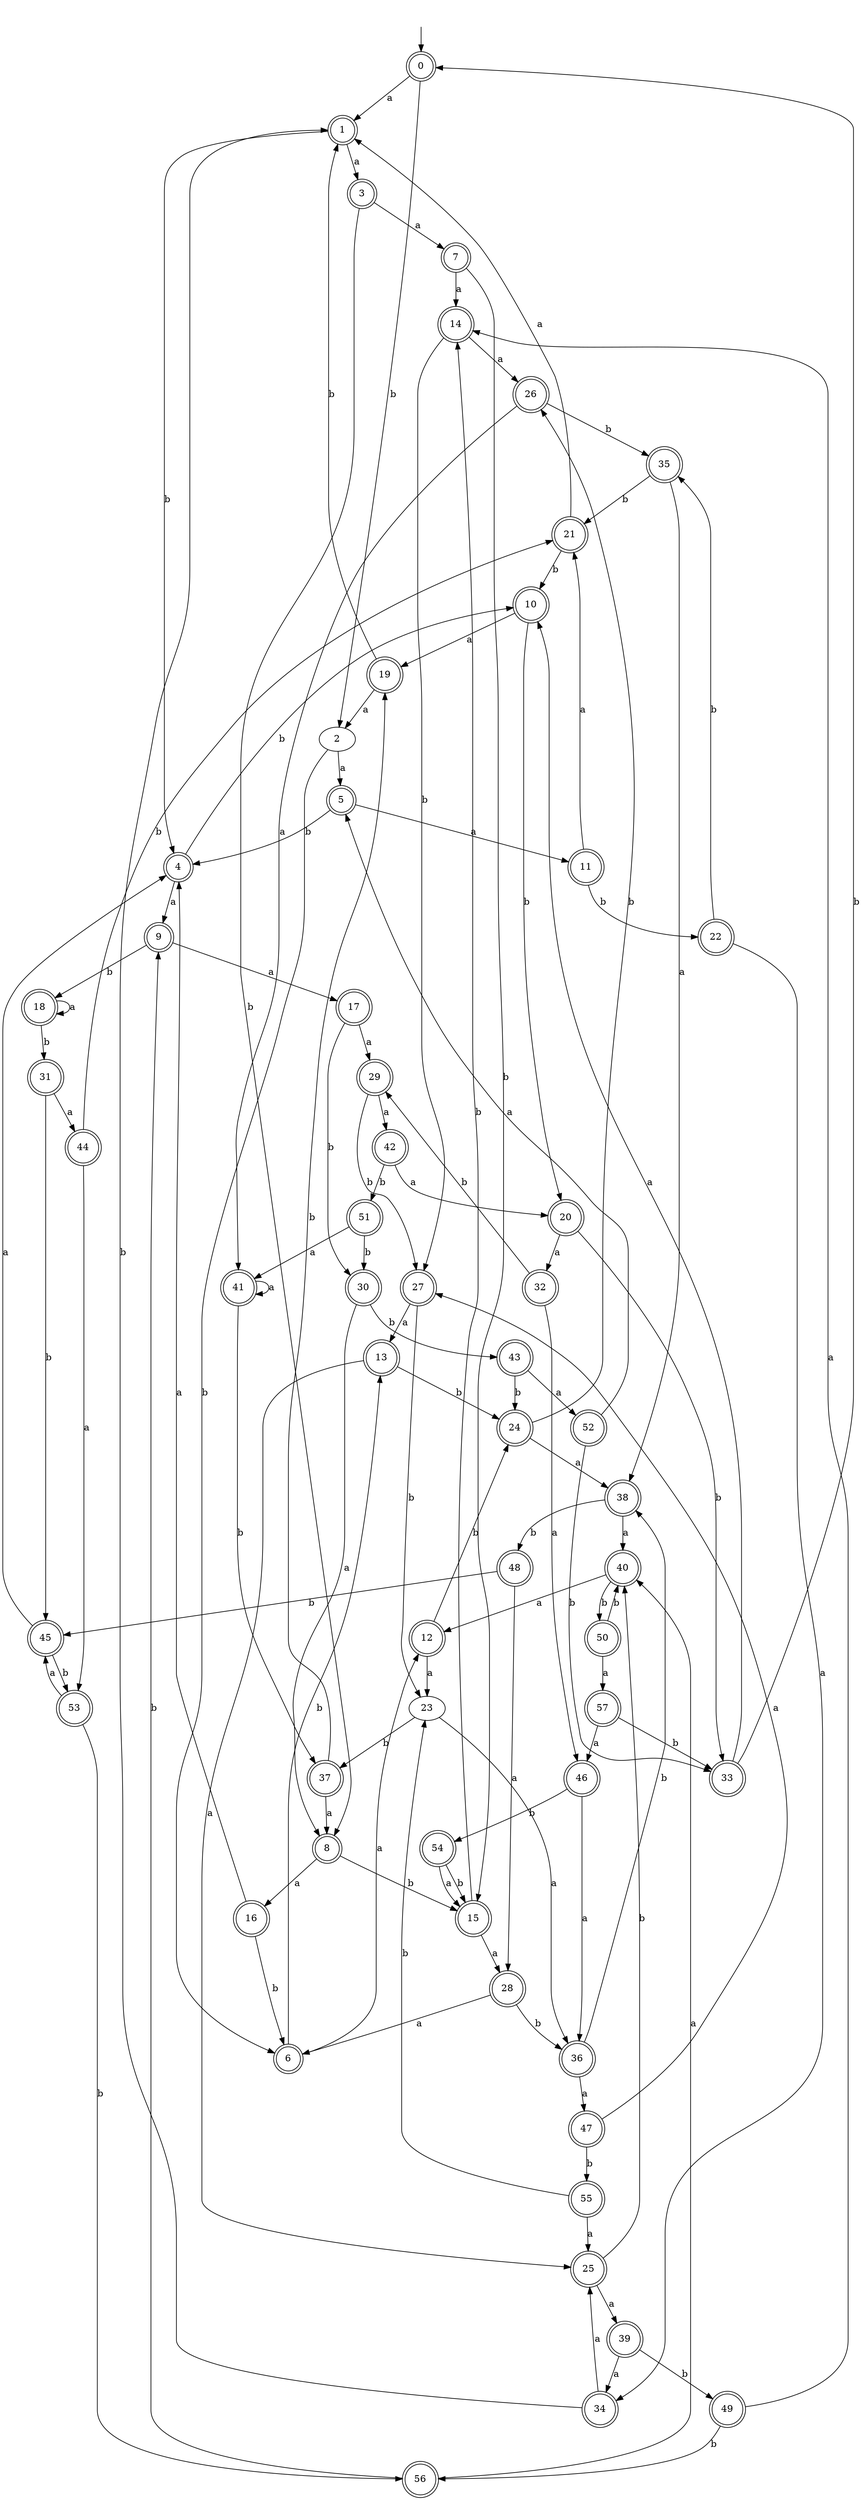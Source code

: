 digraph RandomDFA {
  __start0 [label="", shape=none];
  __start0 -> 0 [label=""];
  0 [shape=circle] [shape=doublecircle]
  0 -> 1 [label="a"]
  0 -> 2 [label="b"]
  1 [shape=doublecircle]
  1 -> 3 [label="a"]
  1 -> 4 [label="b"]
  2
  2 -> 5 [label="a"]
  2 -> 6 [label="b"]
  3 [shape=doublecircle]
  3 -> 7 [label="a"]
  3 -> 8 [label="b"]
  4 [shape=doublecircle]
  4 -> 9 [label="a"]
  4 -> 10 [label="b"]
  5 [shape=doublecircle]
  5 -> 11 [label="a"]
  5 -> 4 [label="b"]
  6 [shape=doublecircle]
  6 -> 12 [label="a"]
  6 -> 13 [label="b"]
  7 [shape=doublecircle]
  7 -> 14 [label="a"]
  7 -> 15 [label="b"]
  8 [shape=doublecircle]
  8 -> 16 [label="a"]
  8 -> 15 [label="b"]
  9 [shape=doublecircle]
  9 -> 17 [label="a"]
  9 -> 18 [label="b"]
  10 [shape=doublecircle]
  10 -> 19 [label="a"]
  10 -> 20 [label="b"]
  11 [shape=doublecircle]
  11 -> 21 [label="a"]
  11 -> 22 [label="b"]
  12 [shape=doublecircle]
  12 -> 23 [label="a"]
  12 -> 24 [label="b"]
  13 [shape=doublecircle]
  13 -> 25 [label="a"]
  13 -> 24 [label="b"]
  14 [shape=doublecircle]
  14 -> 26 [label="a"]
  14 -> 27 [label="b"]
  15 [shape=doublecircle]
  15 -> 28 [label="a"]
  15 -> 14 [label="b"]
  16 [shape=doublecircle]
  16 -> 4 [label="a"]
  16 -> 6 [label="b"]
  17 [shape=doublecircle]
  17 -> 29 [label="a"]
  17 -> 30 [label="b"]
  18 [shape=doublecircle]
  18 -> 18 [label="a"]
  18 -> 31 [label="b"]
  19 [shape=doublecircle]
  19 -> 2 [label="a"]
  19 -> 1 [label="b"]
  20 [shape=doublecircle]
  20 -> 32 [label="a"]
  20 -> 33 [label="b"]
  21 [shape=doublecircle]
  21 -> 1 [label="a"]
  21 -> 10 [label="b"]
  22 [shape=doublecircle]
  22 -> 34 [label="a"]
  22 -> 35 [label="b"]
  23
  23 -> 36 [label="a"]
  23 -> 37 [label="b"]
  24 [shape=doublecircle]
  24 -> 38 [label="a"]
  24 -> 26 [label="b"]
  25 [shape=doublecircle]
  25 -> 39 [label="a"]
  25 -> 40 [label="b"]
  26 [shape=doublecircle]
  26 -> 41 [label="a"]
  26 -> 35 [label="b"]
  27 [shape=doublecircle]
  27 -> 13 [label="a"]
  27 -> 23 [label="b"]
  28 [shape=doublecircle]
  28 -> 6 [label="a"]
  28 -> 36 [label="b"]
  29 [shape=doublecircle]
  29 -> 42 [label="a"]
  29 -> 27 [label="b"]
  30 [shape=doublecircle]
  30 -> 8 [label="a"]
  30 -> 43 [label="b"]
  31 [shape=doublecircle]
  31 -> 44 [label="a"]
  31 -> 45 [label="b"]
  32 [shape=doublecircle]
  32 -> 46 [label="a"]
  32 -> 29 [label="b"]
  33 [shape=doublecircle]
  33 -> 10 [label="a"]
  33 -> 0 [label="b"]
  34 [shape=doublecircle]
  34 -> 25 [label="a"]
  34 -> 1 [label="b"]
  35 [shape=doublecircle]
  35 -> 38 [label="a"]
  35 -> 21 [label="b"]
  36 [shape=doublecircle]
  36 -> 47 [label="a"]
  36 -> 38 [label="b"]
  37 [shape=doublecircle]
  37 -> 8 [label="a"]
  37 -> 19 [label="b"]
  38 [shape=doublecircle]
  38 -> 40 [label="a"]
  38 -> 48 [label="b"]
  39 [shape=doublecircle]
  39 -> 34 [label="a"]
  39 -> 49 [label="b"]
  40 [shape=doublecircle]
  40 -> 12 [label="a"]
  40 -> 50 [label="b"]
  41 [shape=doublecircle]
  41 -> 41 [label="a"]
  41 -> 37 [label="b"]
  42 [shape=doublecircle]
  42 -> 20 [label="a"]
  42 -> 51 [label="b"]
  43 [shape=doublecircle]
  43 -> 52 [label="a"]
  43 -> 24 [label="b"]
  44 [shape=doublecircle]
  44 -> 53 [label="a"]
  44 -> 21 [label="b"]
  45 [shape=doublecircle]
  45 -> 4 [label="a"]
  45 -> 53 [label="b"]
  46 [shape=doublecircle]
  46 -> 36 [label="a"]
  46 -> 54 [label="b"]
  47 [shape=doublecircle]
  47 -> 27 [label="a"]
  47 -> 55 [label="b"]
  48 [shape=doublecircle]
  48 -> 28 [label="a"]
  48 -> 45 [label="b"]
  49 [shape=doublecircle]
  49 -> 14 [label="a"]
  49 -> 56 [label="b"]
  50 [shape=doublecircle]
  50 -> 57 [label="a"]
  50 -> 40 [label="b"]
  51 [shape=doublecircle]
  51 -> 41 [label="a"]
  51 -> 30 [label="b"]
  52 [shape=doublecircle]
  52 -> 5 [label="a"]
  52 -> 33 [label="b"]
  53 [shape=doublecircle]
  53 -> 45 [label="a"]
  53 -> 56 [label="b"]
  54 [shape=doublecircle]
  54 -> 15 [label="a"]
  54 -> 15 [label="b"]
  55 [shape=doublecircle]
  55 -> 25 [label="a"]
  55 -> 23 [label="b"]
  56 [shape=doublecircle]
  56 -> 40 [label="a"]
  56 -> 9 [label="b"]
  57 [shape=doublecircle]
  57 -> 46 [label="a"]
  57 -> 33 [label="b"]
}
